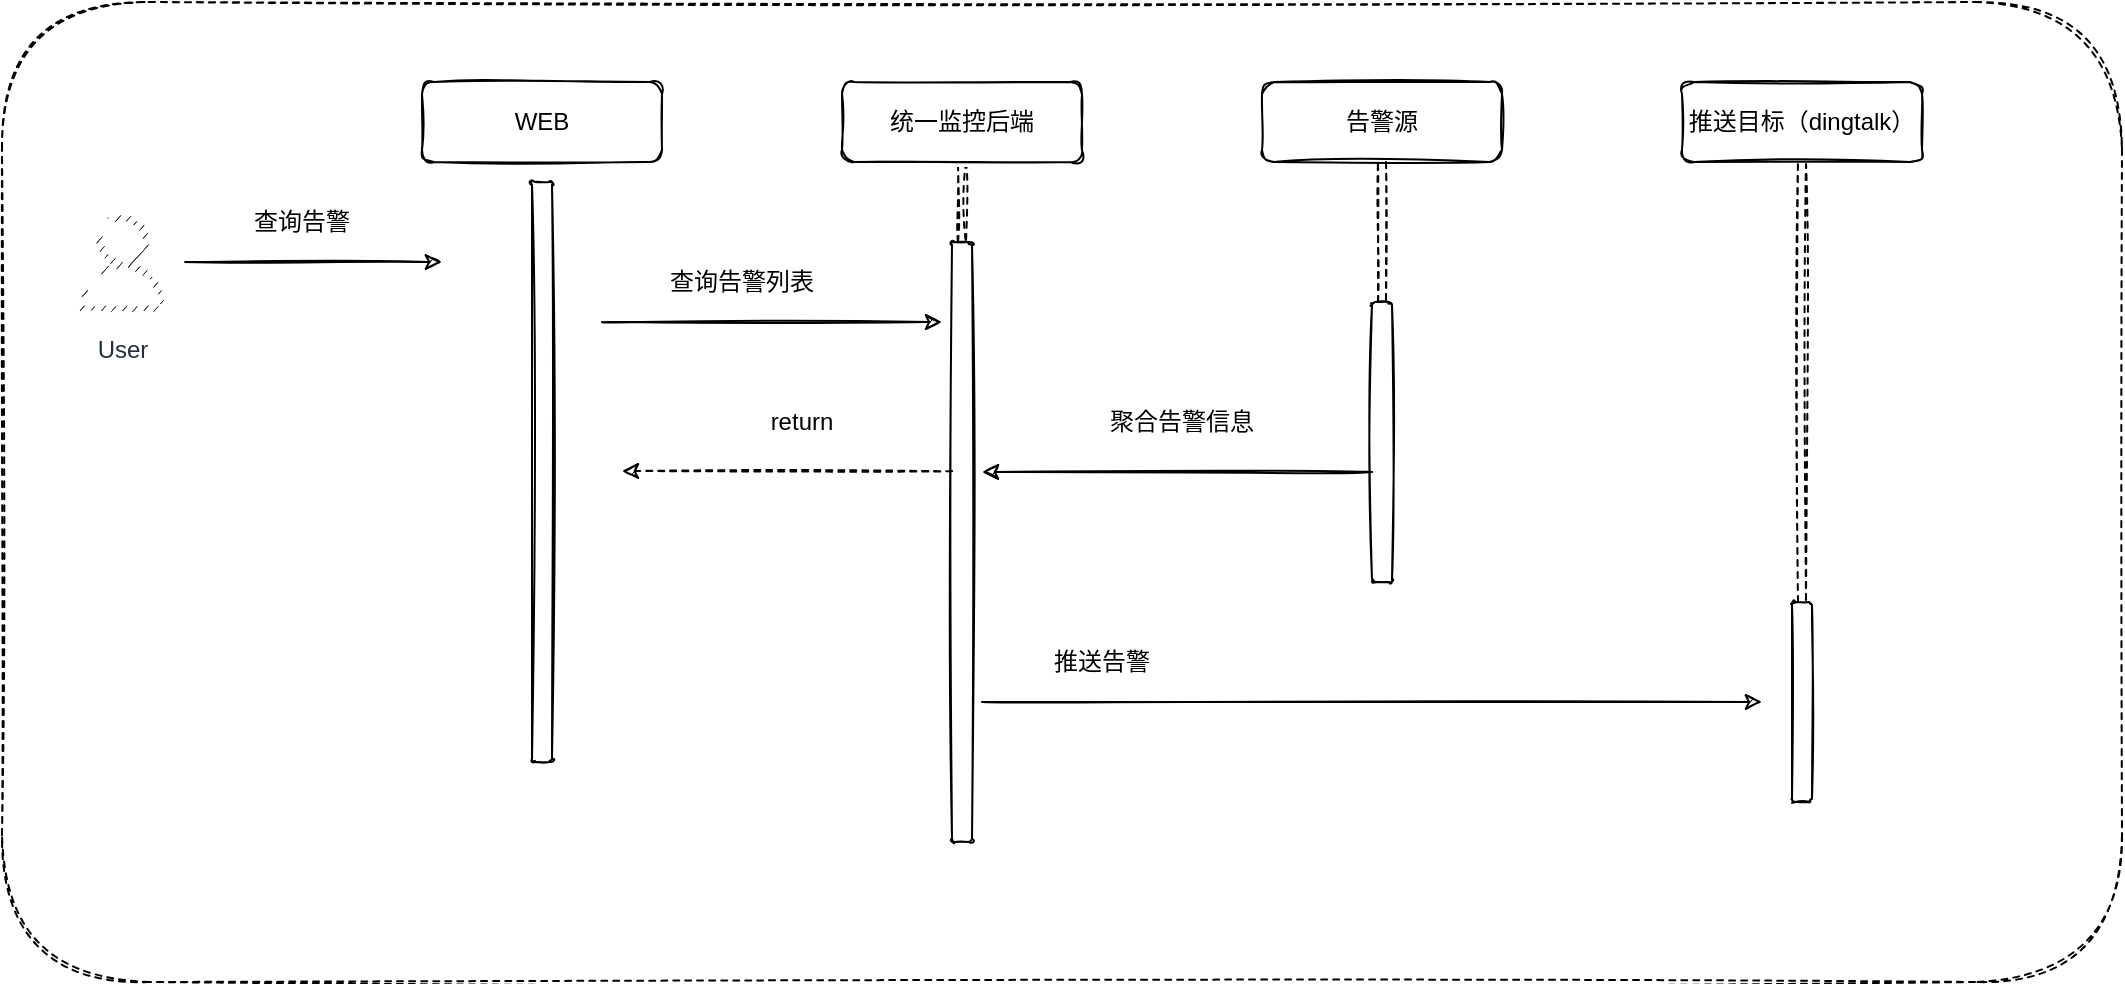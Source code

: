 <mxfile version="15.1.2" type="github">
  <diagram id="i3HZwPnbWrurA4cPs5vd" name="第 1 页">
    <mxGraphModel dx="1422" dy="706" grid="1" gridSize="10" guides="1" tooltips="1" connect="1" arrows="1" fold="1" page="1" pageScale="1" pageWidth="827" pageHeight="1169" math="0" shadow="0">
      <root>
        <mxCell id="0" />
        <mxCell id="1" parent="0" />
        <mxCell id="CojCU6coKQFjuNrOtuq6-30" value="" style="rounded=1;whiteSpace=wrap;html=1;sketch=1;dashed=1;" vertex="1" parent="1">
          <mxGeometry x="60" y="10" width="1060" height="490" as="geometry" />
        </mxCell>
        <mxCell id="CojCU6coKQFjuNrOtuq6-1" value="WEB" style="whiteSpace=wrap;html=1;sketch=1;rounded=1;" vertex="1" parent="1">
          <mxGeometry x="270" y="50" width="120" height="40" as="geometry" />
        </mxCell>
        <mxCell id="CojCU6coKQFjuNrOtuq6-3" style="edgeStyle=orthogonalEdgeStyle;orthogonalLoop=1;jettySize=auto;html=1;sketch=1;curved=1;" edge="1" parent="1" source="CojCU6coKQFjuNrOtuq6-2">
          <mxGeometry relative="1" as="geometry">
            <mxPoint x="280" y="140" as="targetPoint" />
          </mxGeometry>
        </mxCell>
        <mxCell id="CojCU6coKQFjuNrOtuq6-2" value="User" style="outlineConnect=0;fontColor=#232F3E;gradientColor=none;strokeColor=#232F3E;fillColor=#ffffff;dashed=0;verticalLabelPosition=bottom;verticalAlign=top;align=center;html=1;fontSize=12;fontStyle=0;aspect=fixed;shape=mxgraph.aws4.resourceIcon;resIcon=mxgraph.aws4.user;sketch=1;rounded=1;" vertex="1" parent="1">
          <mxGeometry x="90" y="110" width="60" height="60" as="geometry" />
        </mxCell>
        <mxCell id="CojCU6coKQFjuNrOtuq6-4" value="查询告警" style="text;html=1;strokeColor=none;fillColor=none;align=center;verticalAlign=middle;whiteSpace=wrap;sketch=1;rounded=1;" vertex="1" parent="1">
          <mxGeometry x="180" y="110" width="60" height="20" as="geometry" />
        </mxCell>
        <mxCell id="CojCU6coKQFjuNrOtuq6-5" value="" style="whiteSpace=wrap;html=1;sketch=1;rounded=1;" vertex="1" parent="1">
          <mxGeometry x="325" y="100" width="10" height="290" as="geometry" />
        </mxCell>
        <mxCell id="CojCU6coKQFjuNrOtuq6-25" style="edgeStyle=orthogonalEdgeStyle;orthogonalLoop=1;jettySize=auto;html=1;dashed=1;shape=link;sketch=1;curved=1;" edge="1" parent="1" source="CojCU6coKQFjuNrOtuq6-6" target="CojCU6coKQFjuNrOtuq6-8">
          <mxGeometry relative="1" as="geometry" />
        </mxCell>
        <mxCell id="CojCU6coKQFjuNrOtuq6-6" value="统一监控后端" style="whiteSpace=wrap;html=1;sketch=1;rounded=1;" vertex="1" parent="1">
          <mxGeometry x="480" y="50" width="120" height="40" as="geometry" />
        </mxCell>
        <mxCell id="CojCU6coKQFjuNrOtuq6-7" style="edgeStyle=orthogonalEdgeStyle;orthogonalLoop=1;jettySize=auto;html=1;sketch=1;curved=1;" edge="1" parent="1">
          <mxGeometry relative="1" as="geometry">
            <mxPoint x="530" y="170" as="targetPoint" />
            <mxPoint x="360" y="170" as="sourcePoint" />
          </mxGeometry>
        </mxCell>
        <mxCell id="CojCU6coKQFjuNrOtuq6-8" value="" style="whiteSpace=wrap;html=1;sketch=1;rounded=1;" vertex="1" parent="1">
          <mxGeometry x="535" y="130" width="10" height="300" as="geometry" />
        </mxCell>
        <mxCell id="CojCU6coKQFjuNrOtuq6-9" value="查询告警列表" style="text;html=1;strokeColor=none;fillColor=none;align=center;verticalAlign=middle;whiteSpace=wrap;sketch=1;rounded=1;" vertex="1" parent="1">
          <mxGeometry x="390" y="140" width="80" height="20" as="geometry" />
        </mxCell>
        <mxCell id="CojCU6coKQFjuNrOtuq6-26" style="edgeStyle=orthogonalEdgeStyle;orthogonalLoop=1;jettySize=auto;html=1;dashed=1;shape=link;sketch=1;curved=1;" edge="1" parent="1" source="CojCU6coKQFjuNrOtuq6-10" target="CojCU6coKQFjuNrOtuq6-11">
          <mxGeometry relative="1" as="geometry" />
        </mxCell>
        <mxCell id="CojCU6coKQFjuNrOtuq6-10" value="告警源" style="whiteSpace=wrap;html=1;sketch=1;rounded=1;" vertex="1" parent="1">
          <mxGeometry x="690" y="50" width="120" height="40" as="geometry" />
        </mxCell>
        <mxCell id="CojCU6coKQFjuNrOtuq6-11" value="" style="whiteSpace=wrap;html=1;sketch=1;rounded=1;" vertex="1" parent="1">
          <mxGeometry x="745" y="160" width="10" height="140" as="geometry" />
        </mxCell>
        <mxCell id="CojCU6coKQFjuNrOtuq6-14" style="edgeStyle=orthogonalEdgeStyle;orthogonalLoop=1;jettySize=auto;html=1;sketch=1;curved=1;" edge="1" parent="1">
          <mxGeometry relative="1" as="geometry">
            <mxPoint x="550" y="245" as="targetPoint" />
            <mxPoint x="745" y="245" as="sourcePoint" />
          </mxGeometry>
        </mxCell>
        <mxCell id="CojCU6coKQFjuNrOtuq6-16" style="edgeStyle=orthogonalEdgeStyle;orthogonalLoop=1;jettySize=auto;html=1;dashed=1;sketch=1;curved=1;" edge="1" parent="1">
          <mxGeometry relative="1" as="geometry">
            <mxPoint x="370" y="244.5" as="targetPoint" />
            <mxPoint x="535" y="244.5" as="sourcePoint" />
          </mxGeometry>
        </mxCell>
        <mxCell id="CojCU6coKQFjuNrOtuq6-17" value="return" style="text;html=1;strokeColor=none;fillColor=none;align=center;verticalAlign=middle;whiteSpace=wrap;sketch=1;rounded=1;" vertex="1" parent="1">
          <mxGeometry x="410" y="210" width="100" height="20" as="geometry" />
        </mxCell>
        <mxCell id="CojCU6coKQFjuNrOtuq6-28" style="edgeStyle=orthogonalEdgeStyle;orthogonalLoop=1;jettySize=auto;html=1;dashed=1;shape=link;sketch=1;curved=1;" edge="1" parent="1" source="CojCU6coKQFjuNrOtuq6-19" target="CojCU6coKQFjuNrOtuq6-20">
          <mxGeometry relative="1" as="geometry" />
        </mxCell>
        <mxCell id="CojCU6coKQFjuNrOtuq6-19" value="推送目标（dingtalk）" style="whiteSpace=wrap;html=1;sketch=1;rounded=1;" vertex="1" parent="1">
          <mxGeometry x="900" y="50" width="120" height="40" as="geometry" />
        </mxCell>
        <mxCell id="CojCU6coKQFjuNrOtuq6-20" value="" style="whiteSpace=wrap;html=1;sketch=1;rounded=1;" vertex="1" parent="1">
          <mxGeometry x="955" y="310" width="10" height="100" as="geometry" />
        </mxCell>
        <mxCell id="CojCU6coKQFjuNrOtuq6-21" style="edgeStyle=orthogonalEdgeStyle;orthogonalLoop=1;jettySize=auto;html=1;sketch=1;curved=1;" edge="1" parent="1">
          <mxGeometry relative="1" as="geometry">
            <mxPoint x="940" y="360" as="targetPoint" />
            <mxPoint x="550" y="360" as="sourcePoint" />
          </mxGeometry>
        </mxCell>
        <mxCell id="CojCU6coKQFjuNrOtuq6-22" value="推送告警" style="text;html=1;strokeColor=none;fillColor=none;align=center;verticalAlign=middle;whiteSpace=wrap;sketch=1;rounded=1;" vertex="1" parent="1">
          <mxGeometry x="570" y="330" width="80" height="20" as="geometry" />
        </mxCell>
        <mxCell id="CojCU6coKQFjuNrOtuq6-23" value="聚合告警信息" style="text;html=1;strokeColor=none;fillColor=none;align=center;verticalAlign=middle;whiteSpace=wrap;sketch=1;rounded=1;" vertex="1" parent="1">
          <mxGeometry x="600" y="210" width="100" height="20" as="geometry" />
        </mxCell>
      </root>
    </mxGraphModel>
  </diagram>
</mxfile>
